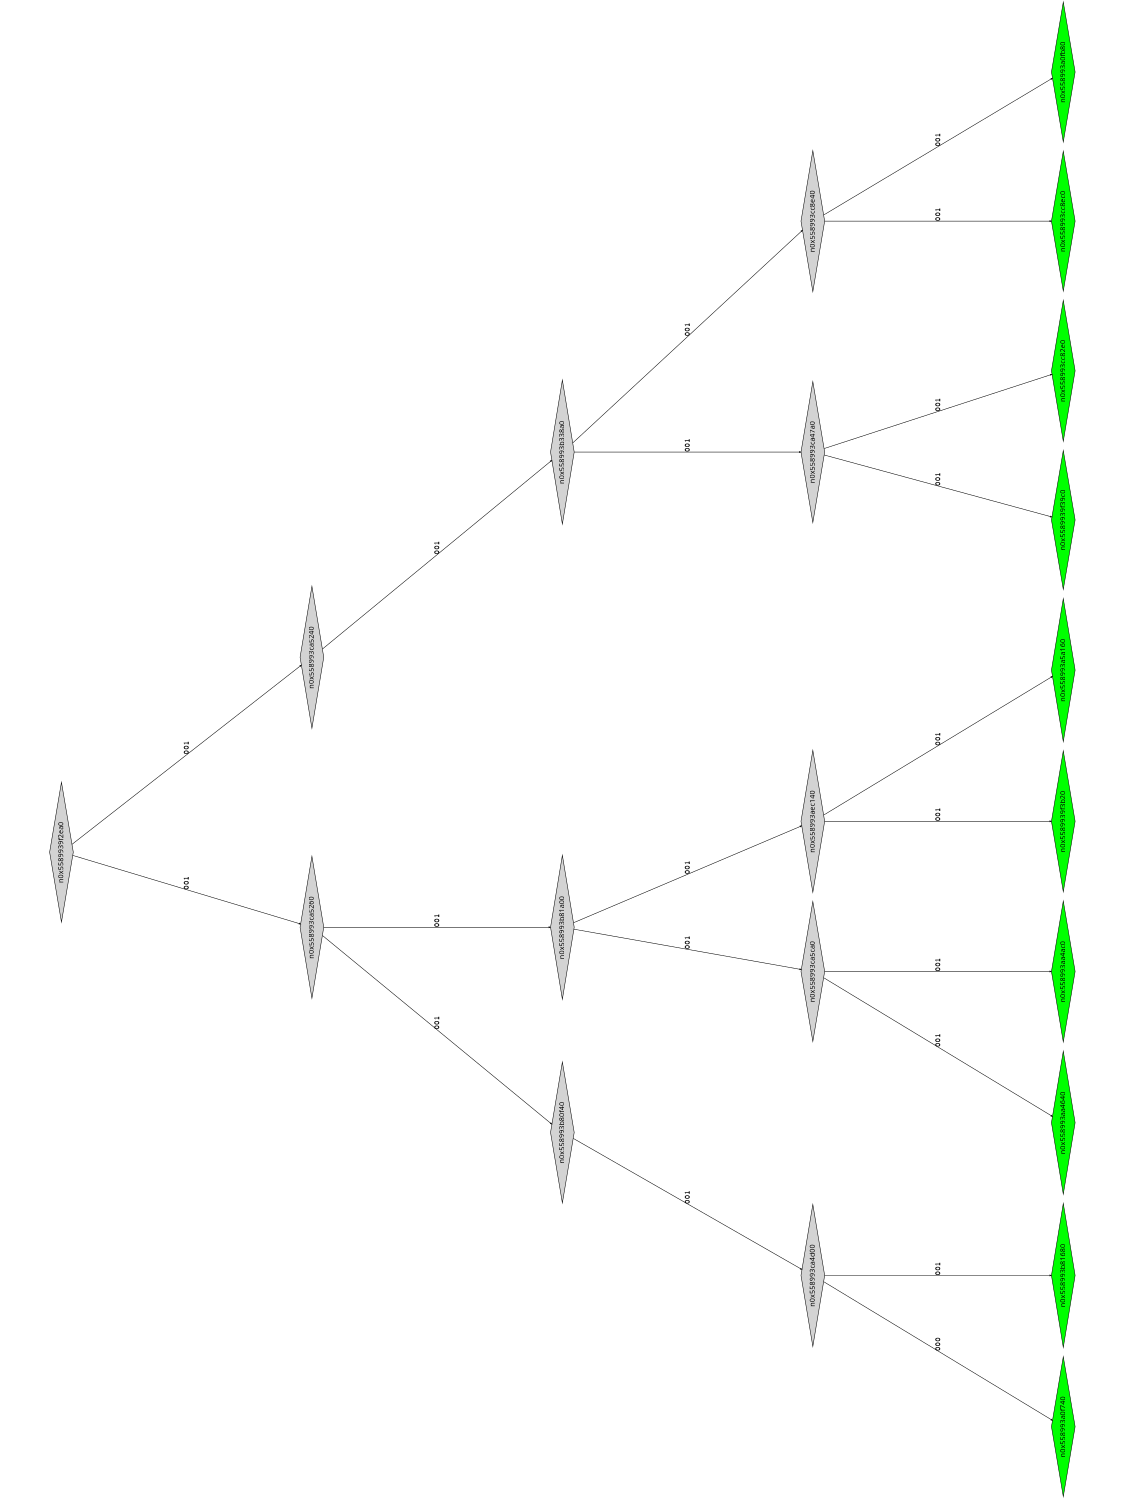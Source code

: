 digraph G {
	size="10,7.5";
	ratio=fill;
	rotate=90;
	center = "true";
	node [style="filled",width=.1,height=.1,fontname="Terminus"]
	edge [arrowsize=.3]
	n0x5589939f2ea0 [shape=diamond];
	n0x5589939f2ea0 -> n0x558993ca5260 [label=001];
	n0x5589939f2ea0 -> n0x558993ca5240 [label=001];
	n0x558993ca5240 [shape=diamond];
	n0x558993ca5240 -> n0x558993b338a0 [label=001];
	n0x558993b338a0 [shape=diamond];
	n0x558993b338a0 -> n0x558993ca47a0 [label=001];
	n0x558993b338a0 -> n0x558993cc8e40 [label=001];
	n0x558993cc8e40 [shape=diamond];
	n0x558993cc8e40 -> n0x558993cc8ec0 [label=001];
	n0x558993cc8e40 -> n0x558993a0fb80 [label=001];
	n0x558993a0fb80 [shape=diamond,fillcolor=green];
	n0x558993cc8ec0 [shape=diamond,fillcolor=green];
	n0x558993ca47a0 [shape=diamond];
	n0x558993ca47a0 -> n0x5589939f39c0 [label=001];
	n0x558993ca47a0 -> n0x558993cc82e0 [label=001];
	n0x558993cc82e0 [shape=diamond,fillcolor=green];
	n0x5589939f39c0 [shape=diamond,fillcolor=green];
	n0x558993ca5260 [shape=diamond];
	n0x558993ca5260 -> n0x558993b80f40 [label=001];
	n0x558993ca5260 -> n0x558993b81a00 [label=001];
	n0x558993b81a00 [shape=diamond];
	n0x558993b81a00 -> n0x558993ca5ca0 [label=001];
	n0x558993b81a00 -> n0x558993aec140 [label=001];
	n0x558993aec140 [shape=diamond];
	n0x558993aec140 -> n0x5589939f3b20 [label=001];
	n0x558993aec140 -> n0x558993a5a160 [label=001];
	n0x558993a5a160 [shape=diamond,fillcolor=green];
	n0x5589939f3b20 [shape=diamond,fillcolor=green];
	n0x558993ca5ca0 [shape=diamond];
	n0x558993ca5ca0 -> n0x558993aa4640 [label=001];
	n0x558993ca5ca0 -> n0x558993aa4ac0 [label=001];
	n0x558993aa4ac0 [shape=diamond,fillcolor=green];
	n0x558993aa4640 [shape=diamond,fillcolor=green];
	n0x558993b80f40 [shape=diamond];
	n0x558993b80f40 -> n0x558993ca4d00 [label=001];
	n0x558993ca4d00 [shape=diamond];
	n0x558993ca4d00 -> n0x558993a0f740 [label=000];
	n0x558993ca4d00 -> n0x558993b81680 [label=001];
	n0x558993b81680 [shape=diamond,fillcolor=green];
	n0x558993a0f740 [shape=diamond,fillcolor=green];
}
